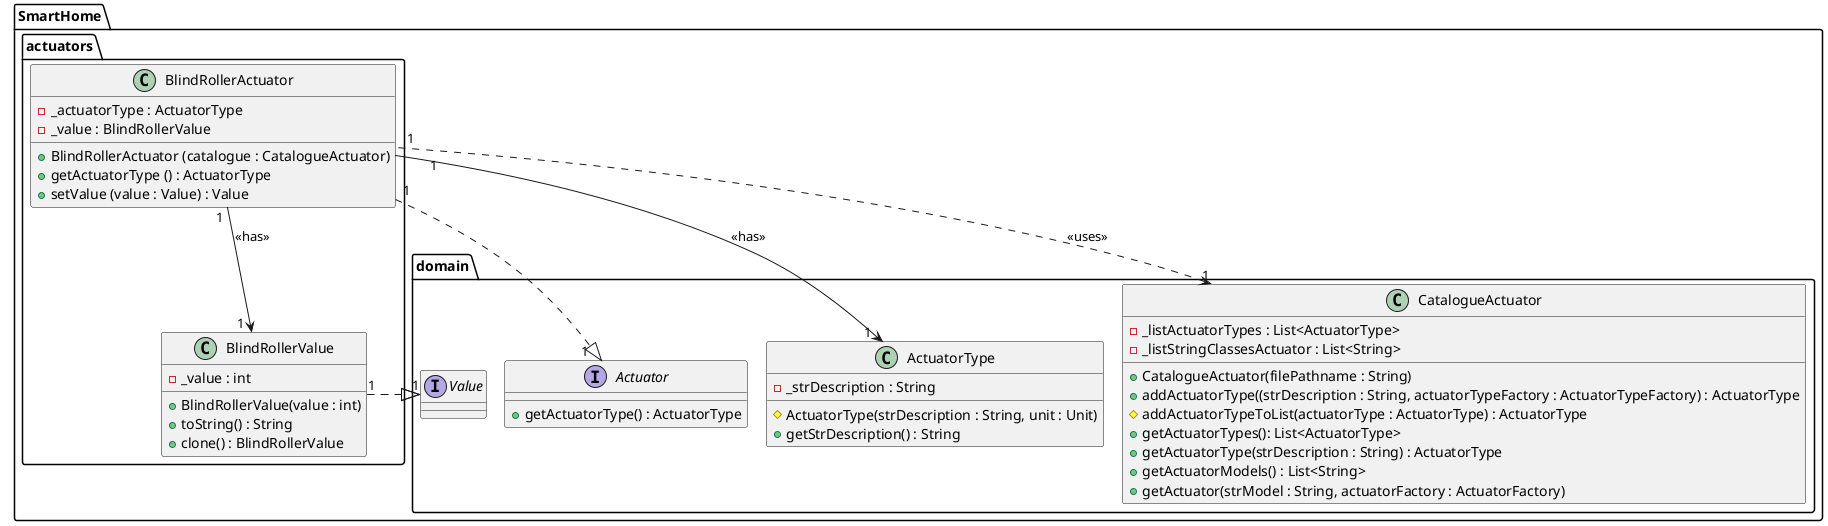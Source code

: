 @startuml
!pragma layout smetana

package SmartHome.actuators {

    class BlindRollerActuator {
        'Attributes'
        - _actuatorType : ActuatorType
        - _value : BlindRollerValue

        'Methods'
        +BlindRollerActuator (catalogue : CatalogueActuator)
        +getActuatorType () : ActuatorType
        +setValue (value : Value) : Value
    }

    class BlindRollerValue implements SmartHome.domain.Value {
        'Attributes'
        -_value : int

        'Methods'
        +BlindRollerValue(value : int)
        +toString() : String
        +clone() : BlindRollerValue
    }

}

package SmartHome.domain {

    interface Actuator {
        'Methods'
        + getActuatorType() : ActuatorType
    }

    class ActuatorType {
    'Attributes'
    -_strDescription : String

    'Methods'
    #ActuatorType(strDescription : String, unit : Unit)
    + getStrDescription() : String
    }

    interface Value {
    }

    class CatalogueActuator {
    'Attributes'
    - _listActuatorTypes : List<ActuatorType>
    - _listStringClassesActuator : List<String>

    'Methods'
    +CatalogueActuator(filePathname : String)
    +addActuatorType((strDescription : String, actuatorTypeFactory : ActuatorTypeFactory) : ActuatorType
    #addActuatorTypeToList(actuatorType : ActuatorType) : ActuatorType
    +getActuatorTypes(): List<ActuatorType>
    +getActuatorType(strDescription : String) : ActuatorType
    +getActuatorModels() : List<String>
    +getActuator(strModel : String, actuatorFactory : ActuatorFactory)
    }
}

SmartHome.actuators.BlindRollerActuator "  1" ..|> "1    " SmartHome.domain.Actuator
SmartHome.actuators.BlindRollerActuator "          1" --> "1   " SmartHome.domain.ActuatorType : <<has>>
SmartHome.actuators.BlindRollerActuator "1 " --> "1  " SmartHome.actuators.BlindRollerValue : <<has>>
SmartHome.domain.CatalogueActuator "1" <.. "   1" SmartHome.actuators.BlindRollerActuator : <<uses>>
SmartHome.actuators.BlindRollerValue "1" ..|> "1" SmartHome.domain.Value

@enduml